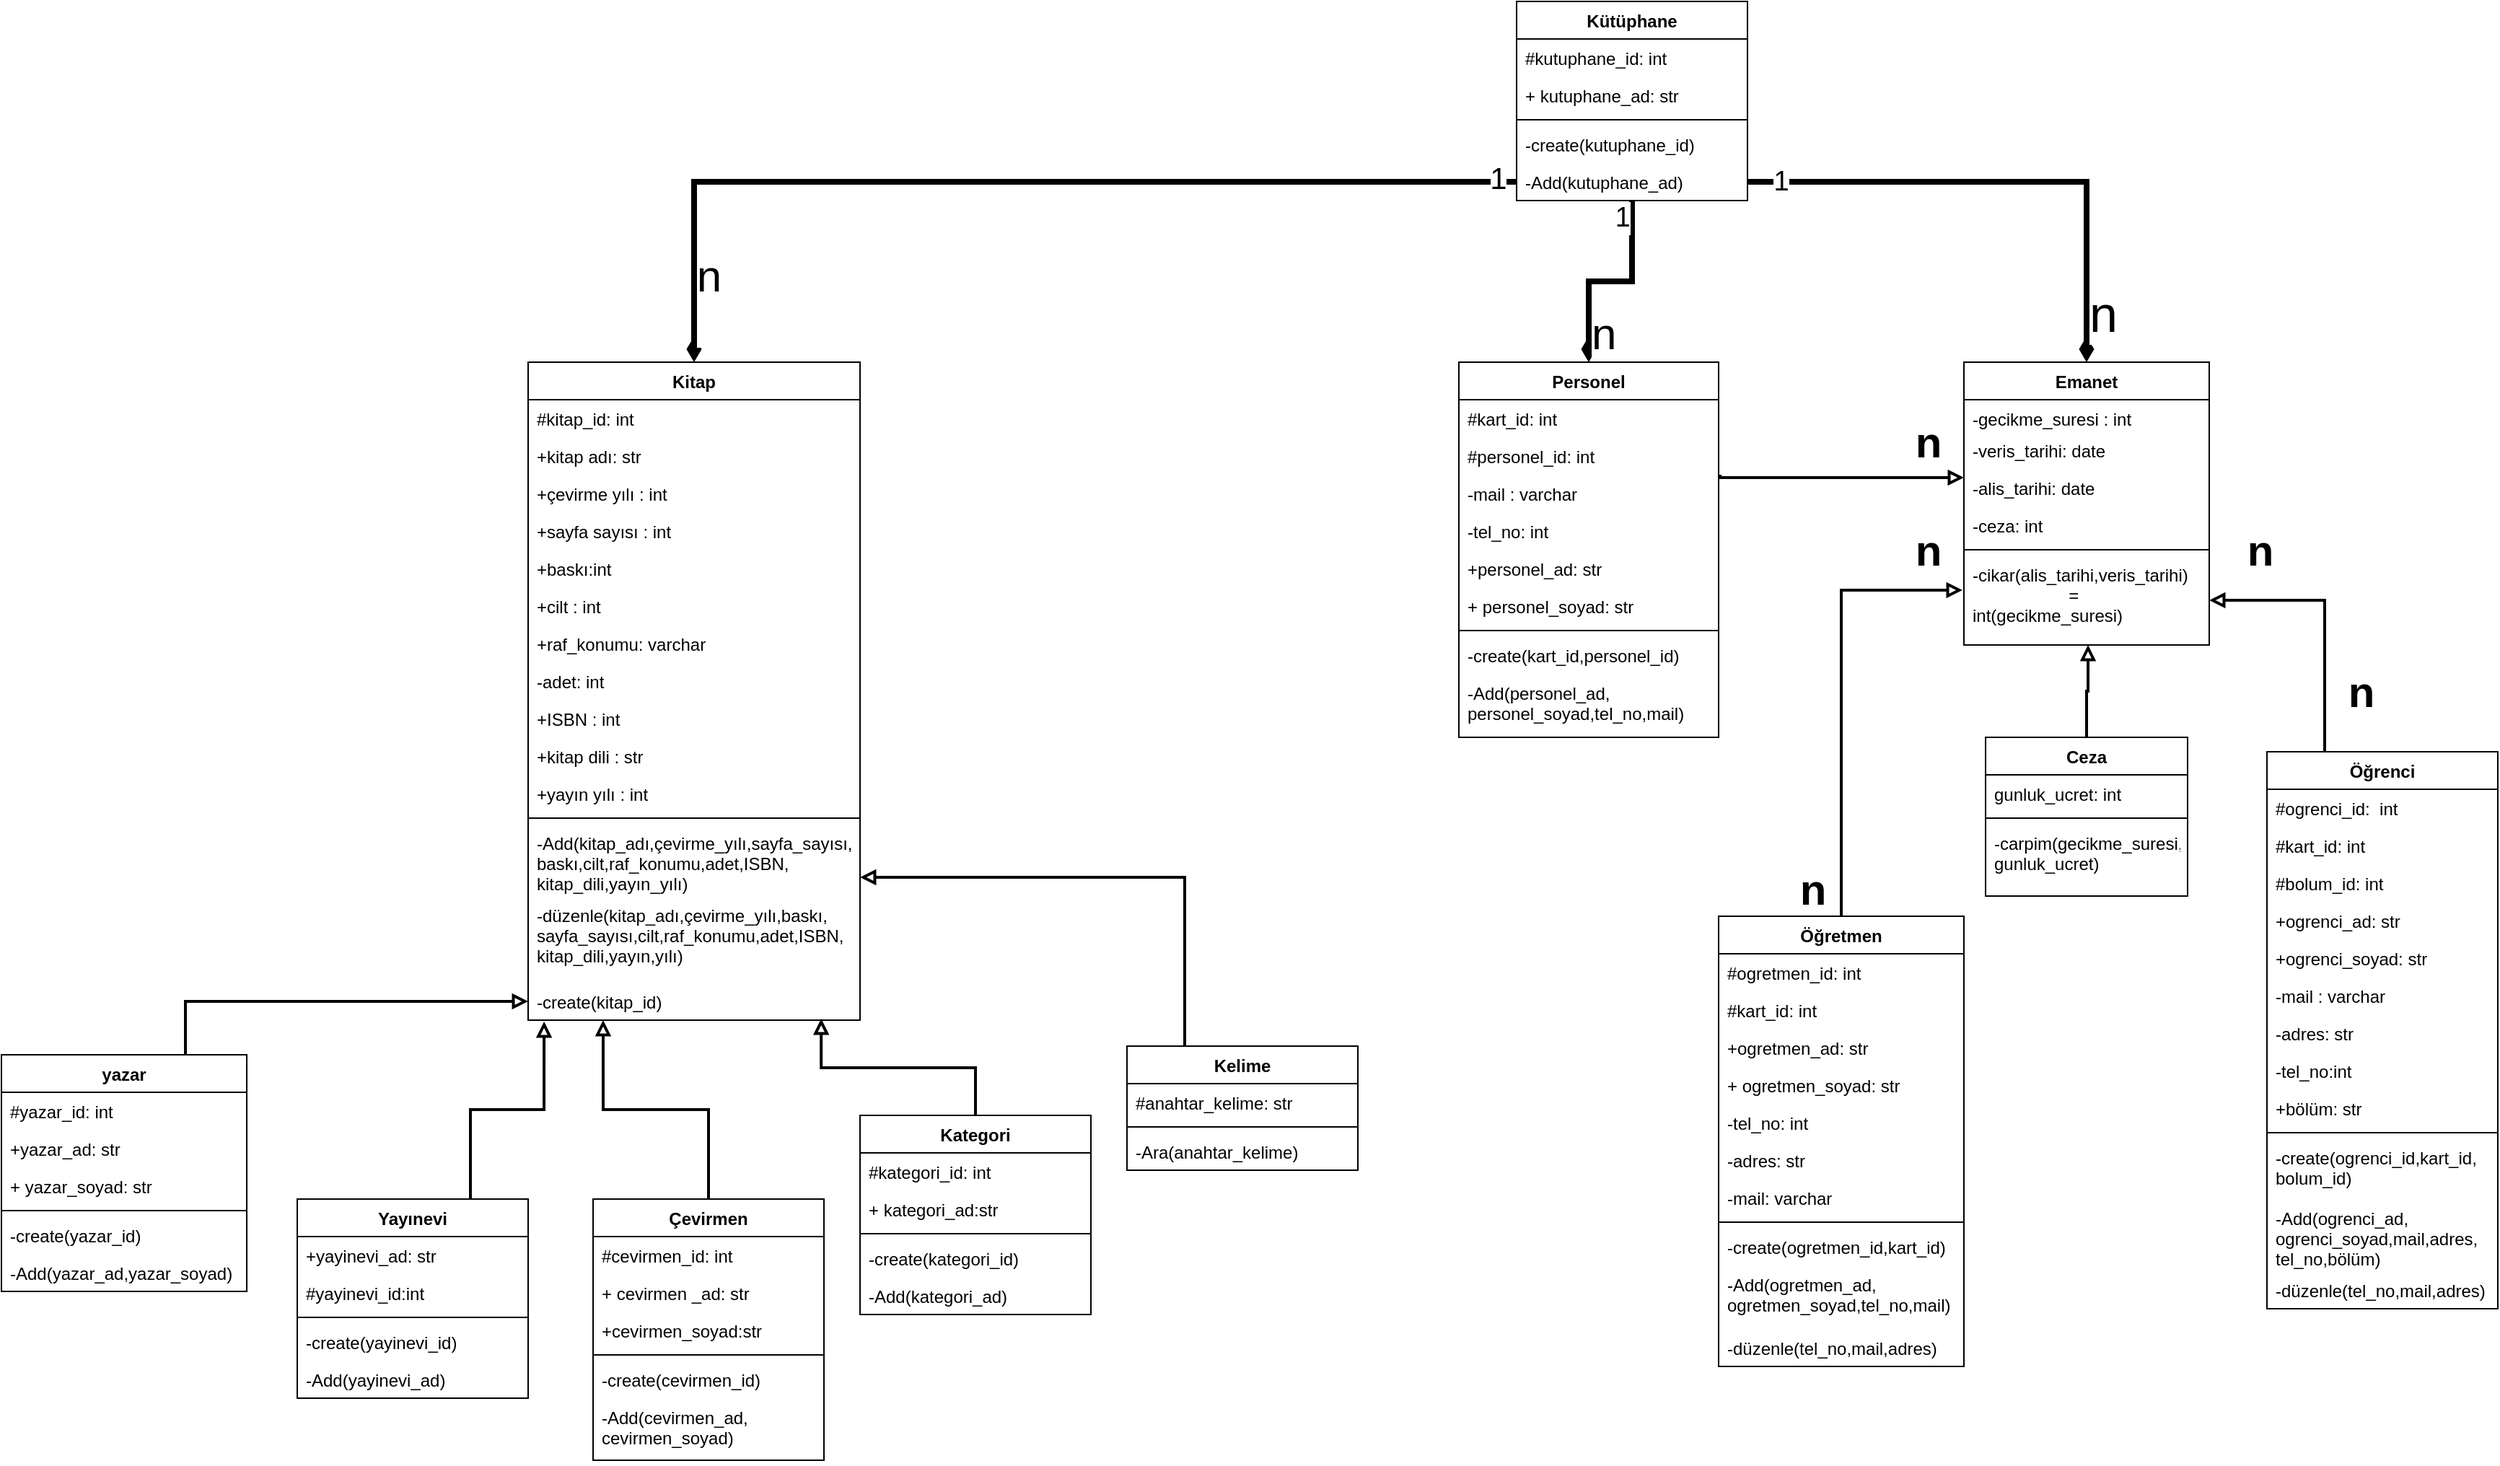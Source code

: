 <mxfile version="17.2.1" type="device"><diagram id="C5RBs43oDa-KdzZeNtuy" name="Page-1"><mxGraphModel dx="3022" dy="2057" grid="1" gridSize="10" guides="1" tooltips="1" connect="1" arrows="1" fold="1" page="1" pageScale="1" pageWidth="1920" pageHeight="1200" math="0" shadow="0"><root><mxCell id="WIyWlLk6GJQsqaUBKTNV-0"/><mxCell id="WIyWlLk6GJQsqaUBKTNV-1" parent="WIyWlLk6GJQsqaUBKTNV-0"/><mxCell id="hGN2QJU3BA1xTsvOz-jd-17" value="Kitap" style="swimlane;fontStyle=1;align=center;verticalAlign=top;childLayout=stackLayout;horizontal=1;startSize=26;horizontalStack=0;resizeParent=1;resizeParentMax=0;resizeLast=0;collapsible=1;marginBottom=0;" parent="WIyWlLk6GJQsqaUBKTNV-1" vertex="1"><mxGeometry x="45" y="60" width="230" height="456" as="geometry"/></mxCell><mxCell id="hGN2QJU3BA1xTsvOz-jd-22" value="#kitap_id: int" style="text;strokeColor=none;fillColor=none;align=left;verticalAlign=top;spacingLeft=4;spacingRight=4;overflow=hidden;rotatable=0;points=[[0,0.5],[1,0.5]];portConstraint=eastwest;" parent="hGN2QJU3BA1xTsvOz-jd-17" vertex="1"><mxGeometry y="26" width="230" height="26" as="geometry"/></mxCell><mxCell id="hGN2QJU3BA1xTsvOz-jd-26" value="+kitap adı: str" style="text;strokeColor=none;fillColor=none;align=left;verticalAlign=top;spacingLeft=4;spacingRight=4;overflow=hidden;rotatable=0;points=[[0,0.5],[1,0.5]];portConstraint=eastwest;" parent="hGN2QJU3BA1xTsvOz-jd-17" vertex="1"><mxGeometry y="52" width="230" height="26" as="geometry"/></mxCell><mxCell id="hGN2QJU3BA1xTsvOz-jd-30" value="+çevirme yılı : int" style="text;strokeColor=none;fillColor=none;align=left;verticalAlign=top;spacingLeft=4;spacingRight=4;overflow=hidden;rotatable=0;points=[[0,0.5],[1,0.5]];portConstraint=eastwest;" parent="hGN2QJU3BA1xTsvOz-jd-17" vertex="1"><mxGeometry y="78" width="230" height="26" as="geometry"/></mxCell><mxCell id="hGN2QJU3BA1xTsvOz-jd-33" value="+sayfa sayısı : int" style="text;strokeColor=none;fillColor=none;align=left;verticalAlign=top;spacingLeft=4;spacingRight=4;overflow=hidden;rotatable=0;points=[[0,0.5],[1,0.5]];portConstraint=eastwest;" parent="hGN2QJU3BA1xTsvOz-jd-17" vertex="1"><mxGeometry y="104" width="230" height="26" as="geometry"/></mxCell><mxCell id="hGN2QJU3BA1xTsvOz-jd-32" value="+baskı:int" style="text;strokeColor=none;fillColor=none;align=left;verticalAlign=top;spacingLeft=4;spacingRight=4;overflow=hidden;rotatable=0;points=[[0,0.5],[1,0.5]];portConstraint=eastwest;" parent="hGN2QJU3BA1xTsvOz-jd-17" vertex="1"><mxGeometry y="130" width="230" height="26" as="geometry"/></mxCell><mxCell id="hGN2QJU3BA1xTsvOz-jd-31" value="+cilt : int" style="text;strokeColor=none;fillColor=none;align=left;verticalAlign=top;spacingLeft=4;spacingRight=4;overflow=hidden;rotatable=0;points=[[0,0.5],[1,0.5]];portConstraint=eastwest;" parent="hGN2QJU3BA1xTsvOz-jd-17" vertex="1"><mxGeometry y="156" width="230" height="26" as="geometry"/></mxCell><mxCell id="hGN2QJU3BA1xTsvOz-jd-122" value="+raf_konumu: varchar" style="text;strokeColor=none;fillColor=none;align=left;verticalAlign=top;spacingLeft=4;spacingRight=4;overflow=hidden;rotatable=0;points=[[0,0.5],[1,0.5]];portConstraint=eastwest;" parent="hGN2QJU3BA1xTsvOz-jd-17" vertex="1"><mxGeometry y="182" width="230" height="26" as="geometry"/></mxCell><mxCell id="hGN2QJU3BA1xTsvOz-jd-123" value="-adet: int&#10;" style="text;strokeColor=none;fillColor=none;align=left;verticalAlign=top;spacingLeft=4;spacingRight=4;overflow=hidden;rotatable=0;points=[[0,0.5],[1,0.5]];portConstraint=eastwest;" parent="hGN2QJU3BA1xTsvOz-jd-17" vertex="1"><mxGeometry y="208" width="230" height="26" as="geometry"/></mxCell><mxCell id="hGN2QJU3BA1xTsvOz-jd-29" value="+ISBN : int" style="text;strokeColor=none;fillColor=none;align=left;verticalAlign=top;spacingLeft=4;spacingRight=4;overflow=hidden;rotatable=0;points=[[0,0.5],[1,0.5]];portConstraint=eastwest;" parent="hGN2QJU3BA1xTsvOz-jd-17" vertex="1"><mxGeometry y="234" width="230" height="26" as="geometry"/></mxCell><mxCell id="hGN2QJU3BA1xTsvOz-jd-35" value="+kitap dili : str" style="text;strokeColor=none;fillColor=none;align=left;verticalAlign=top;spacingLeft=4;spacingRight=4;overflow=hidden;rotatable=0;points=[[0,0.5],[1,0.5]];portConstraint=eastwest;" parent="hGN2QJU3BA1xTsvOz-jd-17" vertex="1"><mxGeometry y="260" width="230" height="26" as="geometry"/></mxCell><mxCell id="hGN2QJU3BA1xTsvOz-jd-34" value="+yayın yılı : int" style="text;strokeColor=none;fillColor=none;align=left;verticalAlign=top;spacingLeft=4;spacingRight=4;overflow=hidden;rotatable=0;points=[[0,0.5],[1,0.5]];portConstraint=eastwest;" parent="hGN2QJU3BA1xTsvOz-jd-17" vertex="1"><mxGeometry y="286" width="230" height="26" as="geometry"/></mxCell><mxCell id="hGN2QJU3BA1xTsvOz-jd-19" value="" style="line;strokeWidth=1;fillColor=none;align=left;verticalAlign=middle;spacingTop=-1;spacingLeft=3;spacingRight=3;rotatable=0;labelPosition=right;points=[];portConstraint=eastwest;" parent="hGN2QJU3BA1xTsvOz-jd-17" vertex="1"><mxGeometry y="312" width="230" height="8" as="geometry"/></mxCell><mxCell id="hGN2QJU3BA1xTsvOz-jd-20" value="-Add(kitap_adı,çevirme_yılı,sayfa_sayısı,&#10;baskı,cilt,raf_konumu,adet,ISBN,&#10;kitap_dili,yayın_yılı)" style="text;strokeColor=none;fillColor=none;align=left;verticalAlign=top;spacingLeft=4;spacingRight=4;overflow=hidden;rotatable=0;points=[[0,0.5],[1,0.5]];portConstraint=eastwest;" parent="hGN2QJU3BA1xTsvOz-jd-17" vertex="1"><mxGeometry y="320" width="230" height="50" as="geometry"/></mxCell><mxCell id="obGkGW_rewkkCuY97XlU-0" value="-düzenle(kitap_adı,çevirme_yılı,baskı,&#10;sayfa_sayısı,cilt,raf_konumu,adet,ISBN,&#10;kitap_dili,yayın,yılı)" style="text;strokeColor=none;fillColor=none;align=left;verticalAlign=top;spacingLeft=4;spacingRight=4;overflow=hidden;rotatable=0;points=[[0,0.5],[1,0.5]];portConstraint=eastwest;" parent="hGN2QJU3BA1xTsvOz-jd-17" vertex="1"><mxGeometry y="370" width="230" height="60" as="geometry"/></mxCell><mxCell id="hGN2QJU3BA1xTsvOz-jd-131" value="-create(kitap_id)" style="text;strokeColor=none;fillColor=none;align=left;verticalAlign=top;spacingLeft=4;spacingRight=4;overflow=hidden;rotatable=0;points=[[0,0.5],[1,0.5]];portConstraint=eastwest;" parent="hGN2QJU3BA1xTsvOz-jd-17" vertex="1"><mxGeometry y="430" width="230" height="26" as="geometry"/></mxCell><mxCell id="1HxAt_yEkIt1PonYB9-1-11" style="edgeStyle=orthogonalEdgeStyle;rounded=0;orthogonalLoop=1;jettySize=auto;html=1;exitX=0.75;exitY=0;exitDx=0;exitDy=0;entryX=0;entryY=0.5;entryDx=0;entryDy=0;endArrow=block;endFill=0;strokeWidth=2;" parent="WIyWlLk6GJQsqaUBKTNV-1" source="hGN2QJU3BA1xTsvOz-jd-41" target="hGN2QJU3BA1xTsvOz-jd-131" edge="1"><mxGeometry relative="1" as="geometry"><Array as="points"><mxPoint x="-192" y="503"/></Array></mxGeometry></mxCell><mxCell id="hGN2QJU3BA1xTsvOz-jd-41" value="yazar" style="swimlane;fontStyle=1;align=center;verticalAlign=top;childLayout=stackLayout;horizontal=1;startSize=26;horizontalStack=0;resizeParent=1;resizeParentMax=0;resizeLast=0;collapsible=1;marginBottom=0;" parent="WIyWlLk6GJQsqaUBKTNV-1" vertex="1"><mxGeometry x="-320" y="540" width="170" height="164" as="geometry"/></mxCell><mxCell id="hGN2QJU3BA1xTsvOz-jd-42" value="#yazar_id: int" style="text;strokeColor=none;fillColor=none;align=left;verticalAlign=top;spacingLeft=4;spacingRight=4;overflow=hidden;rotatable=0;points=[[0,0.5],[1,0.5]];portConstraint=eastwest;" parent="hGN2QJU3BA1xTsvOz-jd-41" vertex="1"><mxGeometry y="26" width="170" height="26" as="geometry"/></mxCell><mxCell id="hGN2QJU3BA1xTsvOz-jd-45" value="+yazar_ad: str" style="text;strokeColor=none;fillColor=none;align=left;verticalAlign=top;spacingLeft=4;spacingRight=4;overflow=hidden;rotatable=0;points=[[0,0.5],[1,0.5]];portConstraint=eastwest;" parent="hGN2QJU3BA1xTsvOz-jd-41" vertex="1"><mxGeometry y="52" width="170" height="26" as="geometry"/></mxCell><mxCell id="hGN2QJU3BA1xTsvOz-jd-46" value="+ yazar_soyad: str" style="text;strokeColor=none;fillColor=none;align=left;verticalAlign=top;spacingLeft=4;spacingRight=4;overflow=hidden;rotatable=0;points=[[0,0.5],[1,0.5]];portConstraint=eastwest;" parent="hGN2QJU3BA1xTsvOz-jd-41" vertex="1"><mxGeometry y="78" width="170" height="26" as="geometry"/></mxCell><mxCell id="hGN2QJU3BA1xTsvOz-jd-43" value="" style="line;strokeWidth=1;fillColor=none;align=left;verticalAlign=middle;spacingTop=-1;spacingLeft=3;spacingRight=3;rotatable=0;labelPosition=right;points=[];portConstraint=eastwest;" parent="hGN2QJU3BA1xTsvOz-jd-41" vertex="1"><mxGeometry y="104" width="170" height="8" as="geometry"/></mxCell><mxCell id="hGN2QJU3BA1xTsvOz-jd-44" value="-create(yazar_id)" style="text;strokeColor=none;fillColor=none;align=left;verticalAlign=top;spacingLeft=4;spacingRight=4;overflow=hidden;rotatable=0;points=[[0,0.5],[1,0.5]];portConstraint=eastwest;" parent="hGN2QJU3BA1xTsvOz-jd-41" vertex="1"><mxGeometry y="112" width="170" height="26" as="geometry"/></mxCell><mxCell id="hGN2QJU3BA1xTsvOz-jd-134" value="-Add(yazar_ad,yazar_soyad)" style="text;strokeColor=none;fillColor=none;align=left;verticalAlign=top;spacingLeft=4;spacingRight=4;overflow=hidden;rotatable=0;points=[[0,0.5],[1,0.5]];portConstraint=eastwest;" parent="hGN2QJU3BA1xTsvOz-jd-41" vertex="1"><mxGeometry y="138" width="170" height="26" as="geometry"/></mxCell><mxCell id="1HxAt_yEkIt1PonYB9-1-1" style="edgeStyle=orthogonalEdgeStyle;rounded=0;orthogonalLoop=1;jettySize=auto;html=1;endArrow=diamondThin;endFill=1;strokeWidth=4;jumpSize=16;" parent="WIyWlLk6GJQsqaUBKTNV-1" source="hGN2QJU3BA1xTsvOz-jd-48" target="hGN2QJU3BA1xTsvOz-jd-66" edge="1"><mxGeometry relative="1" as="geometry"/></mxCell><mxCell id="1HxAt_yEkIt1PonYB9-1-21" value="1" style="edgeLabel;html=1;align=right;verticalAlign=middle;resizable=0;points=[];labelPosition=left;verticalLabelPosition=middle;fontSize=19;" parent="1HxAt_yEkIt1PonYB9-1-1" vertex="1" connectable="0"><mxGeometry x="-0.831" y="-1" relative="1" as="geometry"><mxPoint as="offset"/></mxGeometry></mxCell><mxCell id="1HxAt_yEkIt1PonYB9-1-24" value="n" style="edgeLabel;html=1;align=left;verticalAlign=middle;resizable=0;points=[];fontSize=31;labelPosition=right;verticalLabelPosition=middle;" parent="1HxAt_yEkIt1PonYB9-1-1" vertex="1" connectable="0"><mxGeometry x="0.465" relative="1" as="geometry"><mxPoint y="18" as="offset"/></mxGeometry></mxCell><mxCell id="hGN2QJU3BA1xTsvOz-jd-48" value="Kütüphane" style="swimlane;fontStyle=1;align=center;verticalAlign=top;childLayout=stackLayout;horizontal=1;startSize=26;horizontalStack=0;resizeParent=1;resizeParentMax=0;resizeLast=0;collapsible=1;marginBottom=0;" parent="WIyWlLk6GJQsqaUBKTNV-1" vertex="1"><mxGeometry x="730" y="-190" width="160" height="138" as="geometry"/></mxCell><mxCell id="hGN2QJU3BA1xTsvOz-jd-49" value="#kutuphane_id: int" style="text;strokeColor=none;fillColor=none;align=left;verticalAlign=top;spacingLeft=4;spacingRight=4;overflow=hidden;rotatable=0;points=[[0,0.5],[1,0.5]];portConstraint=eastwest;" parent="hGN2QJU3BA1xTsvOz-jd-48" vertex="1"><mxGeometry y="26" width="160" height="26" as="geometry"/></mxCell><mxCell id="hGN2QJU3BA1xTsvOz-jd-52" value="+ kutuphane_ad: str" style="text;strokeColor=none;fillColor=none;align=left;verticalAlign=top;spacingLeft=4;spacingRight=4;overflow=hidden;rotatable=0;points=[[0,0.5],[1,0.5]];portConstraint=eastwest;" parent="hGN2QJU3BA1xTsvOz-jd-48" vertex="1"><mxGeometry y="52" width="160" height="26" as="geometry"/></mxCell><mxCell id="hGN2QJU3BA1xTsvOz-jd-50" value="" style="line;strokeWidth=1;fillColor=none;align=left;verticalAlign=middle;spacingTop=-1;spacingLeft=3;spacingRight=3;rotatable=0;labelPosition=right;points=[];portConstraint=eastwest;" parent="hGN2QJU3BA1xTsvOz-jd-48" vertex="1"><mxGeometry y="78" width="160" height="8" as="geometry"/></mxCell><mxCell id="hGN2QJU3BA1xTsvOz-jd-51" value="-create(kutuphane_id)" style="text;strokeColor=none;fillColor=none;align=left;verticalAlign=top;spacingLeft=4;spacingRight=4;overflow=hidden;rotatable=0;points=[[0,0.5],[1,0.5]];portConstraint=eastwest;" parent="hGN2QJU3BA1xTsvOz-jd-48" vertex="1"><mxGeometry y="86" width="160" height="26" as="geometry"/></mxCell><mxCell id="hGN2QJU3BA1xTsvOz-jd-135" value="-Add(kutuphane_ad)" style="text;strokeColor=none;fillColor=none;align=left;verticalAlign=top;spacingLeft=4;spacingRight=4;overflow=hidden;rotatable=0;points=[[0,0.5],[1,0.5]];portConstraint=eastwest;" parent="hGN2QJU3BA1xTsvOz-jd-48" vertex="1"><mxGeometry y="112" width="160" height="26" as="geometry"/></mxCell><mxCell id="1HxAt_yEkIt1PonYB9-1-6" style="edgeStyle=orthogonalEdgeStyle;rounded=0;orthogonalLoop=1;jettySize=auto;html=1;exitX=0.25;exitY=0;exitDx=0;exitDy=0;endArrow=block;endFill=0;strokeWidth=2;entryX=1;entryY=0.5;entryDx=0;entryDy=0;" parent="WIyWlLk6GJQsqaUBKTNV-1" source="hGN2QJU3BA1xTsvOz-jd-53" target="hGN2QJU3BA1xTsvOz-jd-109" edge="1"><mxGeometry relative="1" as="geometry"><mxPoint x="1250" y="210" as="targetPoint"/></mxGeometry></mxCell><mxCell id="hGN2QJU3BA1xTsvOz-jd-53" value="Öğrenci" style="swimlane;fontStyle=1;align=center;verticalAlign=top;childLayout=stackLayout;horizontal=1;startSize=26;horizontalStack=0;resizeParent=1;resizeParentMax=0;resizeLast=0;collapsible=1;marginBottom=0;" parent="WIyWlLk6GJQsqaUBKTNV-1" vertex="1"><mxGeometry x="1250" y="330" width="160" height="386" as="geometry"/></mxCell><mxCell id="hGN2QJU3BA1xTsvOz-jd-54" value="#ogrenci_id:  int" style="text;strokeColor=none;fillColor=none;align=left;verticalAlign=top;spacingLeft=4;spacingRight=4;overflow=hidden;rotatable=0;points=[[0,0.5],[1,0.5]];portConstraint=eastwest;" parent="hGN2QJU3BA1xTsvOz-jd-53" vertex="1"><mxGeometry y="26" width="160" height="26" as="geometry"/></mxCell><mxCell id="hGN2QJU3BA1xTsvOz-jd-57" value="#kart_id: int" style="text;strokeColor=none;fillColor=none;align=left;verticalAlign=top;spacingLeft=4;spacingRight=4;overflow=hidden;rotatable=0;points=[[0,0.5],[1,0.5]];portConstraint=eastwest;" parent="hGN2QJU3BA1xTsvOz-jd-53" vertex="1"><mxGeometry y="52" width="160" height="26" as="geometry"/></mxCell><mxCell id="hGN2QJU3BA1xTsvOz-jd-121" value="#bolum_id: int" style="text;strokeColor=none;fillColor=none;align=left;verticalAlign=top;spacingLeft=4;spacingRight=4;overflow=hidden;rotatable=0;points=[[0,0.5],[1,0.5]];portConstraint=eastwest;" parent="hGN2QJU3BA1xTsvOz-jd-53" vertex="1"><mxGeometry y="78" width="160" height="26" as="geometry"/></mxCell><mxCell id="hGN2QJU3BA1xTsvOz-jd-64" value="+ogrenci_ad: str" style="text;strokeColor=none;fillColor=none;align=left;verticalAlign=top;spacingLeft=4;spacingRight=4;overflow=hidden;rotatable=0;points=[[0,0.5],[1,0.5]];portConstraint=eastwest;" parent="hGN2QJU3BA1xTsvOz-jd-53" vertex="1"><mxGeometry y="104" width="160" height="26" as="geometry"/></mxCell><mxCell id="hGN2QJU3BA1xTsvOz-jd-63" value="+ogrenci_soyad: str" style="text;strokeColor=none;fillColor=none;align=left;verticalAlign=top;spacingLeft=4;spacingRight=4;overflow=hidden;rotatable=0;points=[[0,0.5],[1,0.5]];portConstraint=eastwest;" parent="hGN2QJU3BA1xTsvOz-jd-53" vertex="1"><mxGeometry y="130" width="160" height="26" as="geometry"/></mxCell><mxCell id="hGN2QJU3BA1xTsvOz-jd-65" value="-mail : varchar" style="text;strokeColor=none;fillColor=none;align=left;verticalAlign=top;spacingLeft=4;spacingRight=4;overflow=hidden;rotatable=0;points=[[0,0.5],[1,0.5]];portConstraint=eastwest;" parent="hGN2QJU3BA1xTsvOz-jd-53" vertex="1"><mxGeometry y="156" width="160" height="26" as="geometry"/></mxCell><mxCell id="hGN2QJU3BA1xTsvOz-jd-60" value="-adres: str" style="text;strokeColor=none;fillColor=none;align=left;verticalAlign=top;spacingLeft=4;spacingRight=4;overflow=hidden;rotatable=0;points=[[0,0.5],[1,0.5]];portConstraint=eastwest;" parent="hGN2QJU3BA1xTsvOz-jd-53" vertex="1"><mxGeometry y="182" width="160" height="26" as="geometry"/></mxCell><mxCell id="hGN2QJU3BA1xTsvOz-jd-58" value="-tel_no:int" style="text;strokeColor=none;fillColor=none;align=left;verticalAlign=top;spacingLeft=4;spacingRight=4;overflow=hidden;rotatable=0;points=[[0,0.5],[1,0.5]];portConstraint=eastwest;" parent="hGN2QJU3BA1xTsvOz-jd-53" vertex="1"><mxGeometry y="208" width="160" height="26" as="geometry"/></mxCell><mxCell id="hGN2QJU3BA1xTsvOz-jd-59" value="+bölüm: str" style="text;strokeColor=none;fillColor=none;align=left;verticalAlign=top;spacingLeft=4;spacingRight=4;overflow=hidden;rotatable=0;points=[[0,0.5],[1,0.5]];portConstraint=eastwest;" parent="hGN2QJU3BA1xTsvOz-jd-53" vertex="1"><mxGeometry y="234" width="160" height="26" as="geometry"/></mxCell><mxCell id="hGN2QJU3BA1xTsvOz-jd-55" value="" style="line;strokeWidth=1;fillColor=none;align=left;verticalAlign=middle;spacingTop=-1;spacingLeft=3;spacingRight=3;rotatable=0;labelPosition=right;points=[];portConstraint=eastwest;" parent="hGN2QJU3BA1xTsvOz-jd-53" vertex="1"><mxGeometry y="260" width="160" height="8" as="geometry"/></mxCell><mxCell id="hGN2QJU3BA1xTsvOz-jd-56" value="-create(ogrenci_id,kart_id,&#10;bolum_id)" style="text;strokeColor=none;fillColor=none;align=left;verticalAlign=top;spacingLeft=4;spacingRight=4;overflow=hidden;rotatable=0;points=[[0,0.5],[1,0.5]];portConstraint=eastwest;" parent="hGN2QJU3BA1xTsvOz-jd-53" vertex="1"><mxGeometry y="268" width="160" height="42" as="geometry"/></mxCell><mxCell id="hGN2QJU3BA1xTsvOz-jd-136" value="-Add(ogrenci_ad,&#10;ogrenci_soyad,mail,adres,&#10;tel_no,bölüm)" style="text;strokeColor=none;fillColor=none;align=left;verticalAlign=top;spacingLeft=4;spacingRight=4;overflow=hidden;rotatable=0;points=[[0,0.5],[1,0.5]];portConstraint=eastwest;" parent="hGN2QJU3BA1xTsvOz-jd-53" vertex="1"><mxGeometry y="310" width="160" height="50" as="geometry"/></mxCell><mxCell id="jIDLa3UJ1mtsO9sBW8RT-3" value="-düzenle(tel_no,mail,adres)" style="text;strokeColor=none;fillColor=none;align=left;verticalAlign=top;spacingLeft=4;spacingRight=4;overflow=hidden;rotatable=0;points=[[0,0.5],[1,0.5]];portConstraint=eastwest;" vertex="1" parent="hGN2QJU3BA1xTsvOz-jd-53"><mxGeometry y="360" width="160" height="26" as="geometry"/></mxCell><mxCell id="hGN2QJU3BA1xTsvOz-jd-66" value="Personel" style="swimlane;fontStyle=1;align=center;verticalAlign=top;childLayout=stackLayout;horizontal=1;startSize=26;horizontalStack=0;resizeParent=1;resizeParentMax=0;resizeLast=0;collapsible=1;marginBottom=0;" parent="WIyWlLk6GJQsqaUBKTNV-1" vertex="1"><mxGeometry x="690" y="60" width="180" height="260" as="geometry"/></mxCell><mxCell id="hGN2QJU3BA1xTsvOz-jd-67" value="#kart_id: int" style="text;strokeColor=none;fillColor=none;align=left;verticalAlign=top;spacingLeft=4;spacingRight=4;overflow=hidden;rotatable=0;points=[[0,0.5],[1,0.5]];portConstraint=eastwest;" parent="hGN2QJU3BA1xTsvOz-jd-66" vertex="1"><mxGeometry y="26" width="180" height="26" as="geometry"/></mxCell><mxCell id="hGN2QJU3BA1xTsvOz-jd-74" value="#personel_id: int" style="text;strokeColor=none;fillColor=none;align=left;verticalAlign=top;spacingLeft=4;spacingRight=4;overflow=hidden;rotatable=0;points=[[0,0.5],[1,0.5]];portConstraint=eastwest;" parent="hGN2QJU3BA1xTsvOz-jd-66" vertex="1"><mxGeometry y="52" width="180" height="26" as="geometry"/></mxCell><mxCell id="hGN2QJU3BA1xTsvOz-jd-70" value="-mail : varchar" style="text;strokeColor=none;fillColor=none;align=left;verticalAlign=top;spacingLeft=4;spacingRight=4;overflow=hidden;rotatable=0;points=[[0,0.5],[1,0.5]];portConstraint=eastwest;" parent="hGN2QJU3BA1xTsvOz-jd-66" vertex="1"><mxGeometry y="78" width="180" height="26" as="geometry"/></mxCell><mxCell id="hGN2QJU3BA1xTsvOz-jd-71" value="-tel_no: int" style="text;strokeColor=none;fillColor=none;align=left;verticalAlign=top;spacingLeft=4;spacingRight=4;overflow=hidden;rotatable=0;points=[[0,0.5],[1,0.5]];portConstraint=eastwest;" parent="hGN2QJU3BA1xTsvOz-jd-66" vertex="1"><mxGeometry y="104" width="180" height="26" as="geometry"/></mxCell><mxCell id="hGN2QJU3BA1xTsvOz-jd-72" value="+personel_ad: str" style="text;strokeColor=none;fillColor=none;align=left;verticalAlign=top;spacingLeft=4;spacingRight=4;overflow=hidden;rotatable=0;points=[[0,0.5],[1,0.5]];portConstraint=eastwest;" parent="hGN2QJU3BA1xTsvOz-jd-66" vertex="1"><mxGeometry y="130" width="180" height="26" as="geometry"/></mxCell><mxCell id="hGN2QJU3BA1xTsvOz-jd-73" value="+ personel_soyad: str" style="text;strokeColor=none;fillColor=none;align=left;verticalAlign=top;spacingLeft=4;spacingRight=4;overflow=hidden;rotatable=0;points=[[0,0.5],[1,0.5]];portConstraint=eastwest;" parent="hGN2QJU3BA1xTsvOz-jd-66" vertex="1"><mxGeometry y="156" width="180" height="26" as="geometry"/></mxCell><mxCell id="hGN2QJU3BA1xTsvOz-jd-68" value="" style="line;strokeWidth=1;fillColor=none;align=left;verticalAlign=middle;spacingTop=-1;spacingLeft=3;spacingRight=3;rotatable=0;labelPosition=right;points=[];portConstraint=eastwest;" parent="hGN2QJU3BA1xTsvOz-jd-66" vertex="1"><mxGeometry y="182" width="180" height="8" as="geometry"/></mxCell><mxCell id="hGN2QJU3BA1xTsvOz-jd-69" value="-create(kart_id,personel_id)" style="text;strokeColor=none;fillColor=none;align=left;verticalAlign=top;spacingLeft=4;spacingRight=4;overflow=hidden;rotatable=0;points=[[0,0.5],[1,0.5]];portConstraint=eastwest;" parent="hGN2QJU3BA1xTsvOz-jd-66" vertex="1"><mxGeometry y="190" width="180" height="26" as="geometry"/></mxCell><mxCell id="hGN2QJU3BA1xTsvOz-jd-146" value="-Add(personel_ad,&#10;personel_soyad,tel_no,mail)" style="text;strokeColor=none;fillColor=none;align=left;verticalAlign=top;spacingLeft=4;spacingRight=4;overflow=hidden;rotatable=0;points=[[0,0.5],[1,0.5]];portConstraint=eastwest;" parent="hGN2QJU3BA1xTsvOz-jd-66" vertex="1"><mxGeometry y="216" width="180" height="44" as="geometry"/></mxCell><mxCell id="1HxAt_yEkIt1PonYB9-1-3" style="edgeStyle=orthogonalEdgeStyle;rounded=0;orthogonalLoop=1;jettySize=auto;html=1;exitX=0.5;exitY=0;exitDx=0;exitDy=0;entryX=-0.006;entryY=0.387;entryDx=0;entryDy=0;entryPerimeter=0;endArrow=block;endFill=0;strokeWidth=2;" parent="WIyWlLk6GJQsqaUBKTNV-1" source="hGN2QJU3BA1xTsvOz-jd-75" target="hGN2QJU3BA1xTsvOz-jd-109" edge="1"><mxGeometry relative="1" as="geometry"/></mxCell><mxCell id="hGN2QJU3BA1xTsvOz-jd-75" value="Öğretmen" style="swimlane;fontStyle=1;align=center;verticalAlign=top;childLayout=stackLayout;horizontal=1;startSize=26;horizontalStack=0;resizeParent=1;resizeParentMax=0;resizeLast=0;collapsible=1;marginBottom=0;" parent="WIyWlLk6GJQsqaUBKTNV-1" vertex="1"><mxGeometry x="870" y="444" width="170" height="312" as="geometry"/></mxCell><mxCell id="hGN2QJU3BA1xTsvOz-jd-76" value="#ogretmen_id: int" style="text;strokeColor=none;fillColor=none;align=left;verticalAlign=top;spacingLeft=4;spacingRight=4;overflow=hidden;rotatable=0;points=[[0,0.5],[1,0.5]];portConstraint=eastwest;" parent="hGN2QJU3BA1xTsvOz-jd-75" vertex="1"><mxGeometry y="26" width="170" height="26" as="geometry"/></mxCell><mxCell id="hGN2QJU3BA1xTsvOz-jd-82" value="#kart_id: int" style="text;strokeColor=none;fillColor=none;align=left;verticalAlign=top;spacingLeft=4;spacingRight=4;overflow=hidden;rotatable=0;points=[[0,0.5],[1,0.5]];portConstraint=eastwest;" parent="hGN2QJU3BA1xTsvOz-jd-75" vertex="1"><mxGeometry y="52" width="170" height="26" as="geometry"/></mxCell><mxCell id="hGN2QJU3BA1xTsvOz-jd-79" value="+ogretmen_ad: str" style="text;strokeColor=none;fillColor=none;align=left;verticalAlign=top;spacingLeft=4;spacingRight=4;overflow=hidden;rotatable=0;points=[[0,0.5],[1,0.5]];portConstraint=eastwest;" parent="hGN2QJU3BA1xTsvOz-jd-75" vertex="1"><mxGeometry y="78" width="170" height="26" as="geometry"/></mxCell><mxCell id="hGN2QJU3BA1xTsvOz-jd-80" value="+ ogretmen_soyad: str" style="text;strokeColor=none;fillColor=none;align=left;verticalAlign=top;spacingLeft=4;spacingRight=4;overflow=hidden;rotatable=0;points=[[0,0.5],[1,0.5]];portConstraint=eastwest;" parent="hGN2QJU3BA1xTsvOz-jd-75" vertex="1"><mxGeometry y="104" width="170" height="26" as="geometry"/></mxCell><mxCell id="hGN2QJU3BA1xTsvOz-jd-83" value="-tel_no: int" style="text;strokeColor=none;fillColor=none;align=left;verticalAlign=top;spacingLeft=4;spacingRight=4;overflow=hidden;rotatable=0;points=[[0,0.5],[1,0.5]];portConstraint=eastwest;" parent="hGN2QJU3BA1xTsvOz-jd-75" vertex="1"><mxGeometry y="130" width="170" height="26" as="geometry"/></mxCell><mxCell id="jIDLa3UJ1mtsO9sBW8RT-4" value="-adres: str" style="text;strokeColor=none;fillColor=none;align=left;verticalAlign=top;spacingLeft=4;spacingRight=4;overflow=hidden;rotatable=0;points=[[0,0.5],[1,0.5]];portConstraint=eastwest;" vertex="1" parent="hGN2QJU3BA1xTsvOz-jd-75"><mxGeometry y="156" width="170" height="26" as="geometry"/></mxCell><mxCell id="hGN2QJU3BA1xTsvOz-jd-81" value="-mail: varchar" style="text;strokeColor=none;fillColor=none;align=left;verticalAlign=top;spacingLeft=4;spacingRight=4;overflow=hidden;rotatable=0;points=[[0,0.5],[1,0.5]];portConstraint=eastwest;" parent="hGN2QJU3BA1xTsvOz-jd-75" vertex="1"><mxGeometry y="182" width="170" height="26" as="geometry"/></mxCell><mxCell id="hGN2QJU3BA1xTsvOz-jd-77" value="" style="line;strokeWidth=1;fillColor=none;align=left;verticalAlign=middle;spacingTop=-1;spacingLeft=3;spacingRight=3;rotatable=0;labelPosition=right;points=[];portConstraint=eastwest;" parent="hGN2QJU3BA1xTsvOz-jd-75" vertex="1"><mxGeometry y="208" width="170" height="8" as="geometry"/></mxCell><mxCell id="hGN2QJU3BA1xTsvOz-jd-78" value="-create(ogretmen_id,kart_id)" style="text;strokeColor=none;fillColor=none;align=left;verticalAlign=top;spacingLeft=4;spacingRight=4;overflow=hidden;rotatable=0;points=[[0,0.5],[1,0.5]];portConstraint=eastwest;" parent="hGN2QJU3BA1xTsvOz-jd-75" vertex="1"><mxGeometry y="216" width="170" height="26" as="geometry"/></mxCell><mxCell id="hGN2QJU3BA1xTsvOz-jd-137" value="-Add(ogretmen_ad,&#10;ogretmen_soyad,tel_no,mail)" style="text;strokeColor=none;fillColor=none;align=left;verticalAlign=top;spacingLeft=4;spacingRight=4;overflow=hidden;rotatable=0;points=[[0,0.5],[1,0.5]];portConstraint=eastwest;" parent="hGN2QJU3BA1xTsvOz-jd-75" vertex="1"><mxGeometry y="242" width="170" height="44" as="geometry"/></mxCell><mxCell id="jIDLa3UJ1mtsO9sBW8RT-2" value="-düzenle(tel_no,mail,adres)" style="text;strokeColor=none;fillColor=none;align=left;verticalAlign=top;spacingLeft=4;spacingRight=4;overflow=hidden;rotatable=0;points=[[0,0.5],[1,0.5]];portConstraint=eastwest;" vertex="1" parent="hGN2QJU3BA1xTsvOz-jd-75"><mxGeometry y="286" width="170" height="26" as="geometry"/></mxCell><mxCell id="1HxAt_yEkIt1PonYB9-1-9" style="edgeStyle=orthogonalEdgeStyle;rounded=0;orthogonalLoop=1;jettySize=auto;html=1;entryX=0.226;entryY=1;entryDx=0;entryDy=0;entryPerimeter=0;endArrow=block;endFill=0;strokeWidth=2;" parent="WIyWlLk6GJQsqaUBKTNV-1" source="hGN2QJU3BA1xTsvOz-jd-84" target="hGN2QJU3BA1xTsvOz-jd-131" edge="1"><mxGeometry relative="1" as="geometry"/></mxCell><mxCell id="hGN2QJU3BA1xTsvOz-jd-84" value="Çevirmen" style="swimlane;fontStyle=1;align=center;verticalAlign=top;childLayout=stackLayout;horizontal=1;startSize=26;horizontalStack=0;resizeParent=1;resizeParentMax=0;resizeLast=0;collapsible=1;marginBottom=0;" parent="WIyWlLk6GJQsqaUBKTNV-1" vertex="1"><mxGeometry x="90" y="640" width="160" height="181" as="geometry"/></mxCell><mxCell id="hGN2QJU3BA1xTsvOz-jd-85" value="#cevirmen_id: int" style="text;strokeColor=none;fillColor=none;align=left;verticalAlign=top;spacingLeft=4;spacingRight=4;overflow=hidden;rotatable=0;points=[[0,0.5],[1,0.5]];portConstraint=eastwest;" parent="hGN2QJU3BA1xTsvOz-jd-84" vertex="1"><mxGeometry y="26" width="160" height="26" as="geometry"/></mxCell><mxCell id="hGN2QJU3BA1xTsvOz-jd-90" value="+ cevirmen _ad: str" style="text;strokeColor=none;fillColor=none;align=left;verticalAlign=top;spacingLeft=4;spacingRight=4;overflow=hidden;rotatable=0;points=[[0,0.5],[1,0.5]];portConstraint=eastwest;fontStyle=0" parent="hGN2QJU3BA1xTsvOz-jd-84" vertex="1"><mxGeometry y="52" width="160" height="26" as="geometry"/></mxCell><mxCell id="hGN2QJU3BA1xTsvOz-jd-91" value="+cevirmen_soyad:str" style="text;strokeColor=none;fillColor=none;align=left;verticalAlign=top;spacingLeft=4;spacingRight=4;overflow=hidden;rotatable=0;points=[[0,0.5],[1,0.5]];portConstraint=eastwest;" parent="hGN2QJU3BA1xTsvOz-jd-84" vertex="1"><mxGeometry y="78" width="160" height="26" as="geometry"/></mxCell><mxCell id="hGN2QJU3BA1xTsvOz-jd-86" value="" style="line;strokeWidth=1;fillColor=none;align=left;verticalAlign=middle;spacingTop=-1;spacingLeft=3;spacingRight=3;rotatable=0;labelPosition=right;points=[];portConstraint=eastwest;" parent="hGN2QJU3BA1xTsvOz-jd-84" vertex="1"><mxGeometry y="104" width="160" height="8" as="geometry"/></mxCell><mxCell id="hGN2QJU3BA1xTsvOz-jd-87" value="-create(cevirmen_id)" style="text;strokeColor=none;fillColor=none;align=left;verticalAlign=top;spacingLeft=4;spacingRight=4;overflow=hidden;rotatable=0;points=[[0,0.5],[1,0.5]];portConstraint=eastwest;" parent="hGN2QJU3BA1xTsvOz-jd-84" vertex="1"><mxGeometry y="112" width="160" height="26" as="geometry"/></mxCell><mxCell id="hGN2QJU3BA1xTsvOz-jd-133" value="-Add(cevirmen_ad,&#10;cevirmen_soyad)" style="text;strokeColor=none;fillColor=none;align=left;verticalAlign=top;spacingLeft=4;spacingRight=4;overflow=hidden;rotatable=0;points=[[0,0.5],[1,0.5]];portConstraint=eastwest;" parent="hGN2QJU3BA1xTsvOz-jd-84" vertex="1"><mxGeometry y="138" width="160" height="43" as="geometry"/></mxCell><mxCell id="1HxAt_yEkIt1PonYB9-1-10" style="edgeStyle=orthogonalEdgeStyle;rounded=0;orthogonalLoop=1;jettySize=auto;html=1;exitX=0.75;exitY=0;exitDx=0;exitDy=0;entryX=0.048;entryY=1.038;entryDx=0;entryDy=0;entryPerimeter=0;endArrow=block;endFill=0;strokeWidth=2;" parent="WIyWlLk6GJQsqaUBKTNV-1" source="hGN2QJU3BA1xTsvOz-jd-92" target="hGN2QJU3BA1xTsvOz-jd-131" edge="1"><mxGeometry relative="1" as="geometry"/></mxCell><mxCell id="hGN2QJU3BA1xTsvOz-jd-92" value="Yayınevi" style="swimlane;fontStyle=1;align=center;verticalAlign=top;childLayout=stackLayout;horizontal=1;startSize=26;horizontalStack=0;resizeParent=1;resizeParentMax=0;resizeLast=0;collapsible=1;marginBottom=0;" parent="WIyWlLk6GJQsqaUBKTNV-1" vertex="1"><mxGeometry x="-115" y="640" width="160" height="138" as="geometry"/></mxCell><mxCell id="hGN2QJU3BA1xTsvOz-jd-96" value="+yayinevi_ad: str" style="text;strokeColor=none;fillColor=none;align=left;verticalAlign=top;spacingLeft=4;spacingRight=4;overflow=hidden;rotatable=0;points=[[0,0.5],[1,0.5]];portConstraint=eastwest;" parent="hGN2QJU3BA1xTsvOz-jd-92" vertex="1"><mxGeometry y="26" width="160" height="26" as="geometry"/></mxCell><mxCell id="hGN2QJU3BA1xTsvOz-jd-93" value="#yayinevi_id:int" style="text;strokeColor=none;fillColor=none;align=left;verticalAlign=top;spacingLeft=4;spacingRight=4;overflow=hidden;rotatable=0;points=[[0,0.5],[1,0.5]];portConstraint=eastwest;" parent="hGN2QJU3BA1xTsvOz-jd-92" vertex="1"><mxGeometry y="52" width="160" height="26" as="geometry"/></mxCell><mxCell id="hGN2QJU3BA1xTsvOz-jd-94" value="" style="line;strokeWidth=1;fillColor=none;align=left;verticalAlign=middle;spacingTop=-1;spacingLeft=3;spacingRight=3;rotatable=0;labelPosition=right;points=[];portConstraint=eastwest;" parent="hGN2QJU3BA1xTsvOz-jd-92" vertex="1"><mxGeometry y="78" width="160" height="8" as="geometry"/></mxCell><mxCell id="hGN2QJU3BA1xTsvOz-jd-95" value="-create(yayinevi_id)" style="text;strokeColor=none;fillColor=none;align=left;verticalAlign=top;spacingLeft=4;spacingRight=4;overflow=hidden;rotatable=0;points=[[0,0.5],[1,0.5]];portConstraint=eastwest;" parent="hGN2QJU3BA1xTsvOz-jd-92" vertex="1"><mxGeometry y="86" width="160" height="26" as="geometry"/></mxCell><mxCell id="hGN2QJU3BA1xTsvOz-jd-138" value="-Add(yayinevi_ad)" style="text;strokeColor=none;fillColor=none;align=left;verticalAlign=top;spacingLeft=4;spacingRight=4;overflow=hidden;rotatable=0;points=[[0,0.5],[1,0.5]];portConstraint=eastwest;" parent="hGN2QJU3BA1xTsvOz-jd-92" vertex="1"><mxGeometry y="112" width="160" height="26" as="geometry"/></mxCell><mxCell id="1HxAt_yEkIt1PonYB9-1-8" style="edgeStyle=orthogonalEdgeStyle;rounded=0;orthogonalLoop=1;jettySize=auto;html=1;entryX=0.883;entryY=0.962;entryDx=0;entryDy=0;entryPerimeter=0;endArrow=block;endFill=0;strokeWidth=2;" parent="WIyWlLk6GJQsqaUBKTNV-1" source="hGN2QJU3BA1xTsvOz-jd-97" target="hGN2QJU3BA1xTsvOz-jd-131" edge="1"><mxGeometry relative="1" as="geometry"/></mxCell><mxCell id="hGN2QJU3BA1xTsvOz-jd-97" value="Kategori" style="swimlane;fontStyle=1;align=center;verticalAlign=top;childLayout=stackLayout;horizontal=1;startSize=26;horizontalStack=0;resizeParent=1;resizeParentMax=0;resizeLast=0;collapsible=1;marginBottom=0;" parent="WIyWlLk6GJQsqaUBKTNV-1" vertex="1"><mxGeometry x="275" y="582" width="160" height="138" as="geometry"/></mxCell><mxCell id="hGN2QJU3BA1xTsvOz-jd-101" value="#kategori_id: int" style="text;strokeColor=none;fillColor=none;align=left;verticalAlign=top;spacingLeft=4;spacingRight=4;overflow=hidden;rotatable=0;points=[[0,0.5],[1,0.5]];portConstraint=eastwest;" parent="hGN2QJU3BA1xTsvOz-jd-97" vertex="1"><mxGeometry y="26" width="160" height="26" as="geometry"/></mxCell><mxCell id="hGN2QJU3BA1xTsvOz-jd-98" value="+ kategori_ad:str" style="text;strokeColor=none;fillColor=none;align=left;verticalAlign=top;spacingLeft=4;spacingRight=4;overflow=hidden;rotatable=0;points=[[0,0.5],[1,0.5]];portConstraint=eastwest;" parent="hGN2QJU3BA1xTsvOz-jd-97" vertex="1"><mxGeometry y="52" width="160" height="26" as="geometry"/></mxCell><mxCell id="hGN2QJU3BA1xTsvOz-jd-99" value="" style="line;strokeWidth=1;fillColor=none;align=left;verticalAlign=middle;spacingTop=-1;spacingLeft=3;spacingRight=3;rotatable=0;labelPosition=right;points=[];portConstraint=eastwest;" parent="hGN2QJU3BA1xTsvOz-jd-97" vertex="1"><mxGeometry y="78" width="160" height="8" as="geometry"/></mxCell><mxCell id="hGN2QJU3BA1xTsvOz-jd-100" value="-create(kategori_id)" style="text;strokeColor=none;fillColor=none;align=left;verticalAlign=top;spacingLeft=4;spacingRight=4;overflow=hidden;rotatable=0;points=[[0,0.5],[1,0.5]];portConstraint=eastwest;" parent="hGN2QJU3BA1xTsvOz-jd-97" vertex="1"><mxGeometry y="86" width="160" height="26" as="geometry"/></mxCell><mxCell id="hGN2QJU3BA1xTsvOz-jd-139" value="-Add(kategori_ad)" style="text;strokeColor=none;fillColor=none;align=left;verticalAlign=top;spacingLeft=4;spacingRight=4;overflow=hidden;rotatable=0;points=[[0,0.5],[1,0.5]];portConstraint=eastwest;" parent="hGN2QJU3BA1xTsvOz-jd-97" vertex="1"><mxGeometry y="112" width="160" height="26" as="geometry"/></mxCell><mxCell id="1HxAt_yEkIt1PonYB9-1-12" style="edgeStyle=orthogonalEdgeStyle;rounded=0;orthogonalLoop=1;jettySize=auto;html=1;exitX=0.25;exitY=0;exitDx=0;exitDy=0;entryX=1;entryY=0.74;entryDx=0;entryDy=0;entryPerimeter=0;endArrow=block;endFill=0;strokeWidth=2;" parent="WIyWlLk6GJQsqaUBKTNV-1" source="hGN2QJU3BA1xTsvOz-jd-102" target="hGN2QJU3BA1xTsvOz-jd-20" edge="1"><mxGeometry relative="1" as="geometry"/></mxCell><mxCell id="hGN2QJU3BA1xTsvOz-jd-102" value="Kelime" style="swimlane;fontStyle=1;align=center;verticalAlign=top;childLayout=stackLayout;horizontal=1;startSize=26;horizontalStack=0;resizeParent=1;resizeParentMax=0;resizeLast=0;collapsible=1;marginBottom=0;" parent="WIyWlLk6GJQsqaUBKTNV-1" vertex="1"><mxGeometry x="460" y="534" width="160" height="86" as="geometry"/></mxCell><mxCell id="hGN2QJU3BA1xTsvOz-jd-103" value="#anahtar_kelime: str" style="text;strokeColor=none;fillColor=none;align=left;verticalAlign=top;spacingLeft=4;spacingRight=4;overflow=hidden;rotatable=0;points=[[0,0.5],[1,0.5]];portConstraint=eastwest;" parent="hGN2QJU3BA1xTsvOz-jd-102" vertex="1"><mxGeometry y="26" width="160" height="26" as="geometry"/></mxCell><mxCell id="hGN2QJU3BA1xTsvOz-jd-104" value="" style="line;strokeWidth=1;fillColor=none;align=left;verticalAlign=middle;spacingTop=-1;spacingLeft=3;spacingRight=3;rotatable=0;labelPosition=right;points=[];portConstraint=eastwest;" parent="hGN2QJU3BA1xTsvOz-jd-102" vertex="1"><mxGeometry y="52" width="160" height="8" as="geometry"/></mxCell><mxCell id="hGN2QJU3BA1xTsvOz-jd-105" value="-Ara(anahtar_kelime)" style="text;strokeColor=none;fillColor=none;align=left;verticalAlign=top;spacingLeft=4;spacingRight=4;overflow=hidden;rotatable=0;points=[[0,0.5],[1,0.5]];portConstraint=eastwest;" parent="hGN2QJU3BA1xTsvOz-jd-102" vertex="1"><mxGeometry y="60" width="160" height="26" as="geometry"/></mxCell><mxCell id="hGN2QJU3BA1xTsvOz-jd-106" value="Emanet" style="swimlane;fontStyle=1;align=center;verticalAlign=top;childLayout=stackLayout;horizontal=1;startSize=26;horizontalStack=0;resizeParent=1;resizeParentMax=0;resizeLast=0;collapsible=1;marginBottom=0;" parent="WIyWlLk6GJQsqaUBKTNV-1" vertex="1"><mxGeometry x="1040" y="60" width="170" height="196" as="geometry"/></mxCell><mxCell id="hGN2QJU3BA1xTsvOz-jd-107" value="-gecikme_suresi : int" style="text;strokeColor=none;fillColor=none;align=left;verticalAlign=top;spacingLeft=4;spacingRight=4;overflow=hidden;rotatable=0;points=[[0,0.5],[1,0.5]];portConstraint=eastwest;" parent="hGN2QJU3BA1xTsvOz-jd-106" vertex="1"><mxGeometry y="26" width="170" height="22" as="geometry"/></mxCell><mxCell id="hGN2QJU3BA1xTsvOz-jd-111" value="-veris_tarihi: date&#10;" style="text;strokeColor=none;fillColor=none;align=left;verticalAlign=top;spacingLeft=4;spacingRight=4;overflow=hidden;rotatable=0;points=[[0,0.5],[1,0.5]];portConstraint=eastwest;" parent="hGN2QJU3BA1xTsvOz-jd-106" vertex="1"><mxGeometry y="48" width="170" height="26" as="geometry"/></mxCell><mxCell id="hGN2QJU3BA1xTsvOz-jd-110" value="-alis_tarihi: date" style="text;strokeColor=none;fillColor=none;align=left;verticalAlign=top;spacingLeft=4;spacingRight=4;overflow=hidden;rotatable=0;points=[[0,0.5],[1,0.5]];portConstraint=eastwest;" parent="hGN2QJU3BA1xTsvOz-jd-106" vertex="1"><mxGeometry y="74" width="170" height="26" as="geometry"/></mxCell><mxCell id="hGN2QJU3BA1xTsvOz-jd-112" value="-ceza: int" style="text;strokeColor=none;fillColor=none;align=left;verticalAlign=top;spacingLeft=4;spacingRight=4;overflow=hidden;rotatable=0;points=[[0,0.5],[1,0.5]];portConstraint=eastwest;" parent="hGN2QJU3BA1xTsvOz-jd-106" vertex="1"><mxGeometry y="100" width="170" height="26" as="geometry"/></mxCell><mxCell id="hGN2QJU3BA1xTsvOz-jd-108" value="" style="line;strokeWidth=1;fillColor=none;align=left;verticalAlign=middle;spacingTop=-1;spacingLeft=3;spacingRight=3;rotatable=0;labelPosition=right;points=[];portConstraint=eastwest;" parent="hGN2QJU3BA1xTsvOz-jd-106" vertex="1"><mxGeometry y="126" width="170" height="8" as="geometry"/></mxCell><mxCell id="hGN2QJU3BA1xTsvOz-jd-109" value="-cikar(alis_tarihi,veris_tarihi) &#10;                    =&#10;int(gecikme_suresi)" style="text;strokeColor=none;fillColor=none;align=left;verticalAlign=top;spacingLeft=4;spacingRight=4;overflow=hidden;rotatable=0;points=[[0,0.5],[1,0.5]];portConstraint=eastwest;" parent="hGN2QJU3BA1xTsvOz-jd-106" vertex="1"><mxGeometry y="134" width="170" height="62" as="geometry"/></mxCell><mxCell id="1HxAt_yEkIt1PonYB9-1-7" style="edgeStyle=orthogonalEdgeStyle;rounded=0;orthogonalLoop=1;jettySize=auto;html=1;entryX=0.506;entryY=1;entryDx=0;entryDy=0;entryPerimeter=0;endArrow=block;endFill=0;strokeWidth=2;" parent="WIyWlLk6GJQsqaUBKTNV-1" source="hGN2QJU3BA1xTsvOz-jd-142" target="hGN2QJU3BA1xTsvOz-jd-109" edge="1"><mxGeometry relative="1" as="geometry"/></mxCell><mxCell id="hGN2QJU3BA1xTsvOz-jd-142" value="Ceza" style="swimlane;fontStyle=1;align=center;verticalAlign=top;childLayout=stackLayout;horizontal=1;startSize=26;horizontalStack=0;resizeParent=1;resizeParentMax=0;resizeLast=0;collapsible=1;marginBottom=0;" parent="WIyWlLk6GJQsqaUBKTNV-1" vertex="1"><mxGeometry x="1055" y="320" width="140" height="110" as="geometry"/></mxCell><mxCell id="hGN2QJU3BA1xTsvOz-jd-143" value="gunluk_ucret: int" style="text;strokeColor=none;fillColor=none;align=left;verticalAlign=top;spacingLeft=4;spacingRight=4;overflow=hidden;rotatable=0;points=[[0,0.5],[1,0.5]];portConstraint=eastwest;" parent="hGN2QJU3BA1xTsvOz-jd-142" vertex="1"><mxGeometry y="26" width="140" height="26" as="geometry"/></mxCell><mxCell id="hGN2QJU3BA1xTsvOz-jd-144" value="" style="line;strokeWidth=1;fillColor=none;align=left;verticalAlign=middle;spacingTop=-1;spacingLeft=3;spacingRight=3;rotatable=0;labelPosition=right;points=[];portConstraint=eastwest;" parent="hGN2QJU3BA1xTsvOz-jd-142" vertex="1"><mxGeometry y="52" width="140" height="8" as="geometry"/></mxCell><mxCell id="hGN2QJU3BA1xTsvOz-jd-145" value="-carpim(gecikme_suresi,&#10;gunluk_ucret)" style="text;strokeColor=none;fillColor=none;align=left;verticalAlign=top;spacingLeft=4;spacingRight=4;overflow=hidden;rotatable=0;points=[[0,0.5],[1,0.5]];portConstraint=eastwest;" parent="hGN2QJU3BA1xTsvOz-jd-142" vertex="1"><mxGeometry y="60" width="140" height="50" as="geometry"/></mxCell><mxCell id="1HxAt_yEkIt1PonYB9-1-0" style="edgeStyle=orthogonalEdgeStyle;rounded=0;orthogonalLoop=1;jettySize=auto;html=1;endArrow=diamondThin;endFill=1;jumpSize=22;strokeWidth=4;" parent="WIyWlLk6GJQsqaUBKTNV-1" source="hGN2QJU3BA1xTsvOz-jd-135" target="hGN2QJU3BA1xTsvOz-jd-17" edge="1"><mxGeometry relative="1" as="geometry"/></mxCell><mxCell id="1HxAt_yEkIt1PonYB9-1-16" value="&lt;p style=&quot;line-height: 130% ; font-size: 21px&quot;&gt;1&lt;/p&gt;" style="edgeLabel;html=1;align=center;verticalAlign=middle;resizable=0;points=[];" parent="1HxAt_yEkIt1PonYB9-1-0" vertex="1" connectable="0"><mxGeometry x="-0.963" y="-3" relative="1" as="geometry"><mxPoint as="offset"/></mxGeometry></mxCell><mxCell id="1HxAt_yEkIt1PonYB9-1-18" value="&lt;p style=&quot;line-height: 120% ; font-size: 31px&quot;&gt;n&lt;/p&gt;" style="edgeLabel;html=1;align=center;verticalAlign=middle;resizable=0;points=[];fontSize=31;" parent="1HxAt_yEkIt1PonYB9-1-0" vertex="1" connectable="0"><mxGeometry x="0.931" y="-1" relative="1" as="geometry"><mxPoint x="11" y="-36" as="offset"/></mxGeometry></mxCell><mxCell id="1HxAt_yEkIt1PonYB9-1-2" style="edgeStyle=orthogonalEdgeStyle;rounded=0;orthogonalLoop=1;jettySize=auto;html=1;exitX=1;exitY=0.5;exitDx=0;exitDy=0;entryX=0.5;entryY=0;entryDx=0;entryDy=0;endArrow=diamondThin;endFill=1;jumpSize=15;strokeWidth=4;" parent="WIyWlLk6GJQsqaUBKTNV-1" source="hGN2QJU3BA1xTsvOz-jd-135" target="hGN2QJU3BA1xTsvOz-jd-106" edge="1"><mxGeometry relative="1" as="geometry"/></mxCell><mxCell id="1HxAt_yEkIt1PonYB9-1-22" value="1" style="edgeLabel;html=1;align=center;verticalAlign=middle;resizable=0;points=[];fontSize=19;" parent="1HxAt_yEkIt1PonYB9-1-2" vertex="1" connectable="0"><mxGeometry x="-0.872" relative="1" as="geometry"><mxPoint as="offset"/></mxGeometry></mxCell><mxCell id="1HxAt_yEkIt1PonYB9-1-23" value="n" style="edgeLabel;html=1;align=left;verticalAlign=middle;resizable=0;points=[];fontSize=35;labelPosition=right;verticalLabelPosition=middle;" parent="1HxAt_yEkIt1PonYB9-1-2" vertex="1" connectable="0"><mxGeometry x="0.811" relative="1" as="geometry"><mxPoint as="offset"/></mxGeometry></mxCell><mxCell id="obGkGW_rewkkCuY97XlU-2" value="&lt;b&gt;&lt;font style=&quot;font-size: 30px&quot;&gt;n&lt;/font&gt;&lt;/b&gt;" style="text;html=1;align=center;verticalAlign=middle;resizable=0;points=[];autosize=1;strokeColor=none;fillColor=none;" parent="WIyWlLk6GJQsqaUBKTNV-1" vertex="1"><mxGeometry x="920" y="410" width="30" height="30" as="geometry"/></mxCell><mxCell id="obGkGW_rewkkCuY97XlU-3" value="&lt;b&gt;&lt;font style=&quot;font-size: 30px&quot;&gt;n&lt;/font&gt;&lt;/b&gt;" style="text;html=1;align=center;verticalAlign=middle;resizable=0;points=[];autosize=1;strokeColor=none;fillColor=none;" parent="WIyWlLk6GJQsqaUBKTNV-1" vertex="1"><mxGeometry x="1300" y="273" width="30" height="30" as="geometry"/></mxCell><mxCell id="obGkGW_rewkkCuY97XlU-4" value="&lt;b&gt;&lt;font style=&quot;font-size: 30px&quot;&gt;n&lt;/font&gt;&lt;/b&gt;" style="text;html=1;align=center;verticalAlign=middle;resizable=0;points=[];autosize=1;strokeColor=none;fillColor=none;" parent="WIyWlLk6GJQsqaUBKTNV-1" vertex="1"><mxGeometry x="1000" y="175" width="30" height="30" as="geometry"/></mxCell><mxCell id="obGkGW_rewkkCuY97XlU-5" value="&lt;b&gt;&lt;font style=&quot;font-size: 30px&quot;&gt;n&lt;/font&gt;&lt;/b&gt;" style="text;html=1;align=center;verticalAlign=middle;resizable=0;points=[];autosize=1;strokeColor=none;fillColor=none;" parent="WIyWlLk6GJQsqaUBKTNV-1" vertex="1"><mxGeometry x="1230" y="175" width="30" height="30" as="geometry"/></mxCell><mxCell id="jIDLa3UJ1mtsO9sBW8RT-5" style="edgeStyle=orthogonalEdgeStyle;rounded=0;orthogonalLoop=1;jettySize=auto;html=1;endArrow=block;endFill=0;strokeWidth=2;entryX=0;entryY=0.231;entryDx=0;entryDy=0;entryPerimeter=0;exitX=1.006;exitY=0;exitDx=0;exitDy=0;exitPerimeter=0;" edge="1" parent="WIyWlLk6GJQsqaUBKTNV-1" source="hGN2QJU3BA1xTsvOz-jd-70" target="hGN2QJU3BA1xTsvOz-jd-110"><mxGeometry relative="1" as="geometry"><mxPoint x="880" y="140" as="sourcePoint"/><mxPoint x="1000" y="90" as="targetPoint"/><Array as="points"><mxPoint x="871" y="140"/></Array></mxGeometry></mxCell><mxCell id="jIDLa3UJ1mtsO9sBW8RT-6" value="&lt;b&gt;&lt;font style=&quot;font-size: 30px&quot;&gt;n&lt;/font&gt;&lt;/b&gt;" style="text;html=1;align=center;verticalAlign=middle;resizable=0;points=[];autosize=1;strokeColor=none;fillColor=none;" vertex="1" parent="WIyWlLk6GJQsqaUBKTNV-1"><mxGeometry x="1000" y="100" width="30" height="30" as="geometry"/></mxCell></root></mxGraphModel></diagram></mxfile>